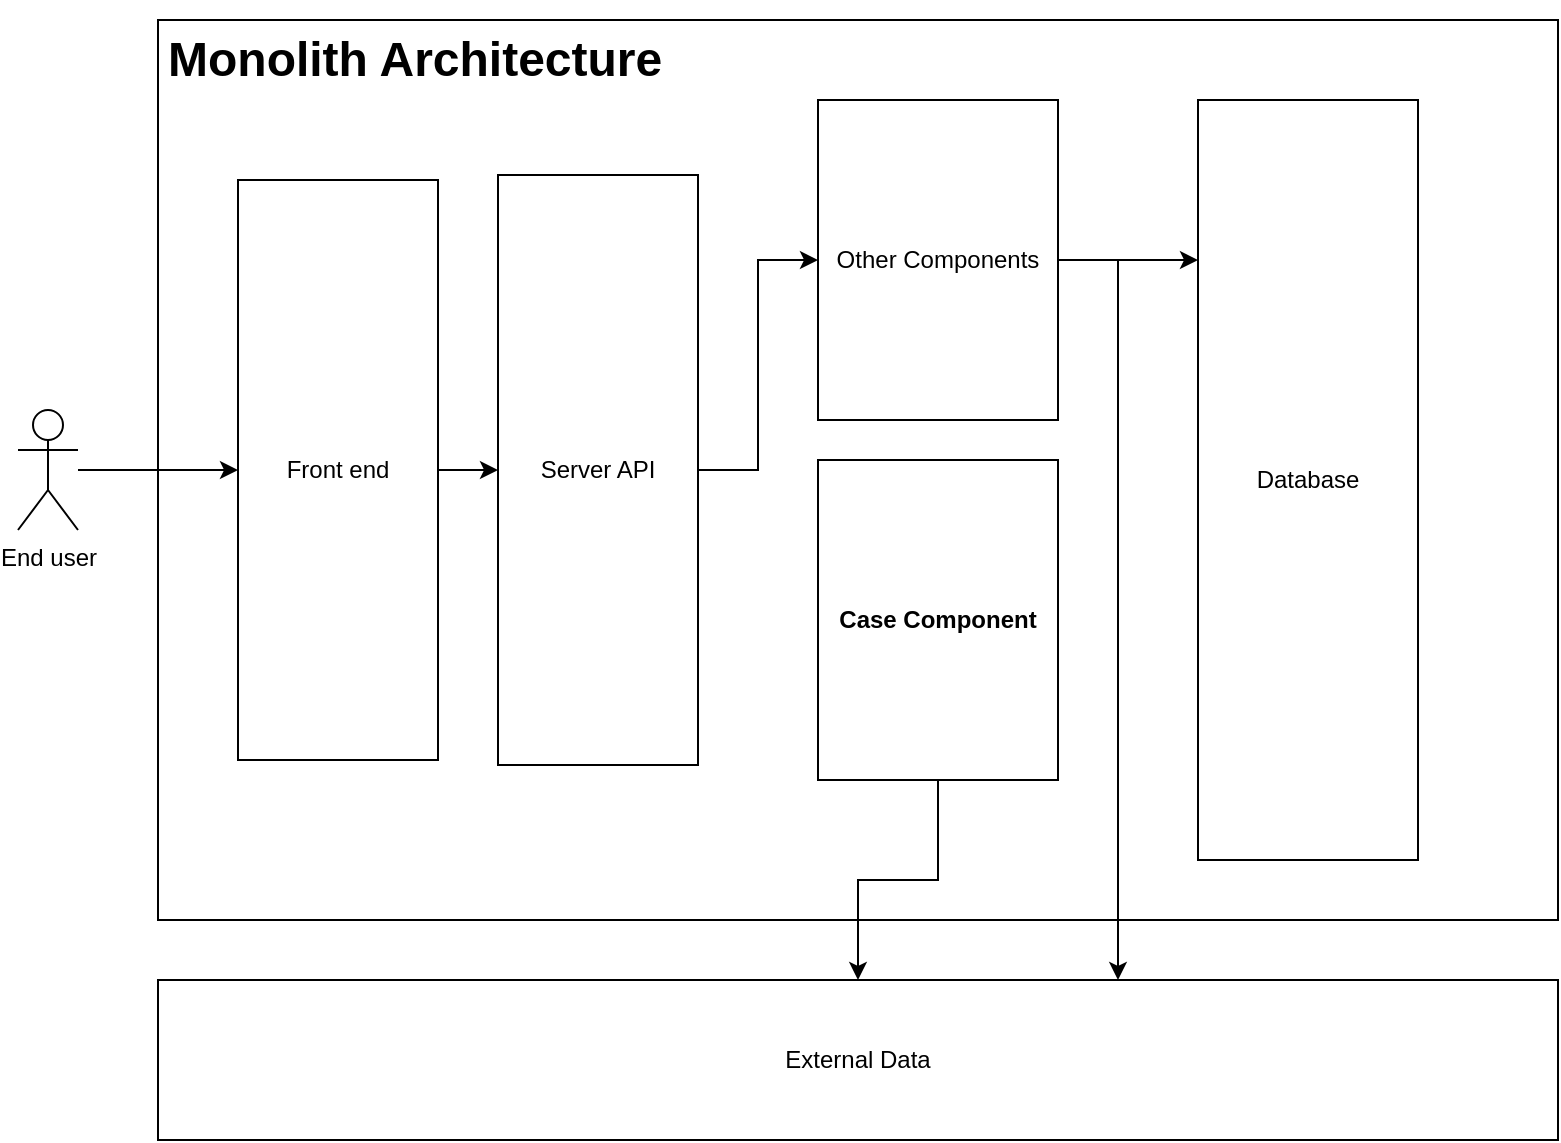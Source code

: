 <mxfile version="21.0.8" type="github">
  <diagram name="Page-1" id="CD_2LesOiBzCNZa8VN1f">
    <mxGraphModel dx="1877" dy="1710" grid="1" gridSize="10" guides="1" tooltips="1" connect="1" arrows="1" fold="1" page="1" pageScale="1" pageWidth="827" pageHeight="1169" math="0" shadow="0">
      <root>
        <mxCell id="0" />
        <mxCell id="1" parent="0" />
        <mxCell id="FHg0I-sE7VqDqZhV5S5q-17" value="" style="rounded=0;whiteSpace=wrap;html=1;" vertex="1" parent="1">
          <mxGeometry x="40" width="700" height="450" as="geometry" />
        </mxCell>
        <mxCell id="FHg0I-sE7VqDqZhV5S5q-20" style="edgeStyle=orthogonalEdgeStyle;rounded=0;orthogonalLoop=1;jettySize=auto;html=1;" edge="1" parent="1" source="FHg0I-sE7VqDqZhV5S5q-2" target="FHg0I-sE7VqDqZhV5S5q-3">
          <mxGeometry relative="1" as="geometry" />
        </mxCell>
        <mxCell id="FHg0I-sE7VqDqZhV5S5q-2" value="End user" style="shape=umlActor;verticalLabelPosition=bottom;verticalAlign=top;html=1;outlineConnect=0;" vertex="1" parent="1">
          <mxGeometry x="-30" y="195" width="30" height="60" as="geometry" />
        </mxCell>
        <mxCell id="FHg0I-sE7VqDqZhV5S5q-5" style="edgeStyle=orthogonalEdgeStyle;rounded=0;orthogonalLoop=1;jettySize=auto;html=1;" edge="1" parent="1" source="FHg0I-sE7VqDqZhV5S5q-3" target="FHg0I-sE7VqDqZhV5S5q-4">
          <mxGeometry relative="1" as="geometry" />
        </mxCell>
        <mxCell id="FHg0I-sE7VqDqZhV5S5q-3" value="Front end" style="rounded=0;whiteSpace=wrap;html=1;" vertex="1" parent="1">
          <mxGeometry x="80" y="80" width="100" height="290" as="geometry" />
        </mxCell>
        <mxCell id="FHg0I-sE7VqDqZhV5S5q-14" style="edgeStyle=orthogonalEdgeStyle;rounded=0;orthogonalLoop=1;jettySize=auto;html=1;" edge="1" parent="1" source="FHg0I-sE7VqDqZhV5S5q-4" target="FHg0I-sE7VqDqZhV5S5q-13">
          <mxGeometry relative="1" as="geometry" />
        </mxCell>
        <mxCell id="FHg0I-sE7VqDqZhV5S5q-4" value="Server API" style="rounded=0;whiteSpace=wrap;html=1;" vertex="1" parent="1">
          <mxGeometry x="210" y="77.5" width="100" height="295" as="geometry" />
        </mxCell>
        <mxCell id="FHg0I-sE7VqDqZhV5S5q-22" style="edgeStyle=orthogonalEdgeStyle;rounded=0;orthogonalLoop=1;jettySize=auto;html=1;" edge="1" parent="1" source="FHg0I-sE7VqDqZhV5S5q-10" target="FHg0I-sE7VqDqZhV5S5q-21">
          <mxGeometry relative="1" as="geometry" />
        </mxCell>
        <mxCell id="FHg0I-sE7VqDqZhV5S5q-10" value="&lt;b&gt;Case Component&lt;/b&gt;" style="rounded=0;whiteSpace=wrap;html=1;strokeWidth=1;" vertex="1" parent="1">
          <mxGeometry x="370" y="220" width="120" height="160" as="geometry" />
        </mxCell>
        <mxCell id="FHg0I-sE7VqDqZhV5S5q-12" value="Database" style="rounded=0;whiteSpace=wrap;html=1;" vertex="1" parent="1">
          <mxGeometry x="560" y="40" width="110" height="380" as="geometry" />
        </mxCell>
        <mxCell id="FHg0I-sE7VqDqZhV5S5q-15" style="edgeStyle=orthogonalEdgeStyle;rounded=0;orthogonalLoop=1;jettySize=auto;html=1;" edge="1" parent="1" source="FHg0I-sE7VqDqZhV5S5q-13" target="FHg0I-sE7VqDqZhV5S5q-12">
          <mxGeometry relative="1" as="geometry">
            <Array as="points">
              <mxPoint x="540" y="120" />
              <mxPoint x="540" y="120" />
            </Array>
          </mxGeometry>
        </mxCell>
        <mxCell id="FHg0I-sE7VqDqZhV5S5q-23" style="edgeStyle=orthogonalEdgeStyle;rounded=0;orthogonalLoop=1;jettySize=auto;html=1;" edge="1" parent="1" source="FHg0I-sE7VqDqZhV5S5q-13" target="FHg0I-sE7VqDqZhV5S5q-21">
          <mxGeometry relative="1" as="geometry">
            <Array as="points">
              <mxPoint x="520" y="120" />
            </Array>
          </mxGeometry>
        </mxCell>
        <mxCell id="FHg0I-sE7VqDqZhV5S5q-13" value="Other Components" style="rounded=0;whiteSpace=wrap;html=1;" vertex="1" parent="1">
          <mxGeometry x="370" y="40" width="120" height="160" as="geometry" />
        </mxCell>
        <mxCell id="FHg0I-sE7VqDqZhV5S5q-18" value="&lt;h1&gt;Monolith Architecture&lt;/h1&gt;" style="text;html=1;strokeColor=none;fillColor=none;spacing=5;spacingTop=-20;whiteSpace=wrap;overflow=hidden;rounded=0;" vertex="1" parent="1">
          <mxGeometry x="40" width="290" height="130" as="geometry" />
        </mxCell>
        <mxCell id="FHg0I-sE7VqDqZhV5S5q-21" value="External Data" style="rounded=0;whiteSpace=wrap;html=1;" vertex="1" parent="1">
          <mxGeometry x="40" y="480" width="700" height="80" as="geometry" />
        </mxCell>
      </root>
    </mxGraphModel>
  </diagram>
</mxfile>
